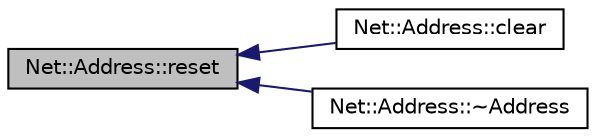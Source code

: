 digraph "Net::Address::reset"
{
 // INTERACTIVE_SVG=YES
  edge [fontname="Helvetica",fontsize="10",labelfontname="Helvetica",labelfontsize="10"];
  node [fontname="Helvetica",fontsize="10",shape=record];
  rankdir="LR";
  Node1 [label="Net::Address::reset",height=0.2,width=0.4,color="black", fillcolor="grey75", style="filled", fontcolor="black"];
  Node1 -> Node2 [dir="back",color="midnightblue",fontsize="10",style="solid",fontname="Helvetica"];
  Node2 [label="Net::Address::clear",height=0.2,width=0.4,color="black", fillcolor="white", style="filled",URL="$d3/db9/class_net_1_1_address.html#ae3012d42003bb80d39479c49aad917f8"];
  Node1 -> Node3 [dir="back",color="midnightblue",fontsize="10",style="solid",fontname="Helvetica"];
  Node3 [label="Net::Address::~Address",height=0.2,width=0.4,color="black", fillcolor="white", style="filled",URL="$d3/db9/class_net_1_1_address.html#a3f7c71b3a947edf785d6e516fc57ae90"];
}
